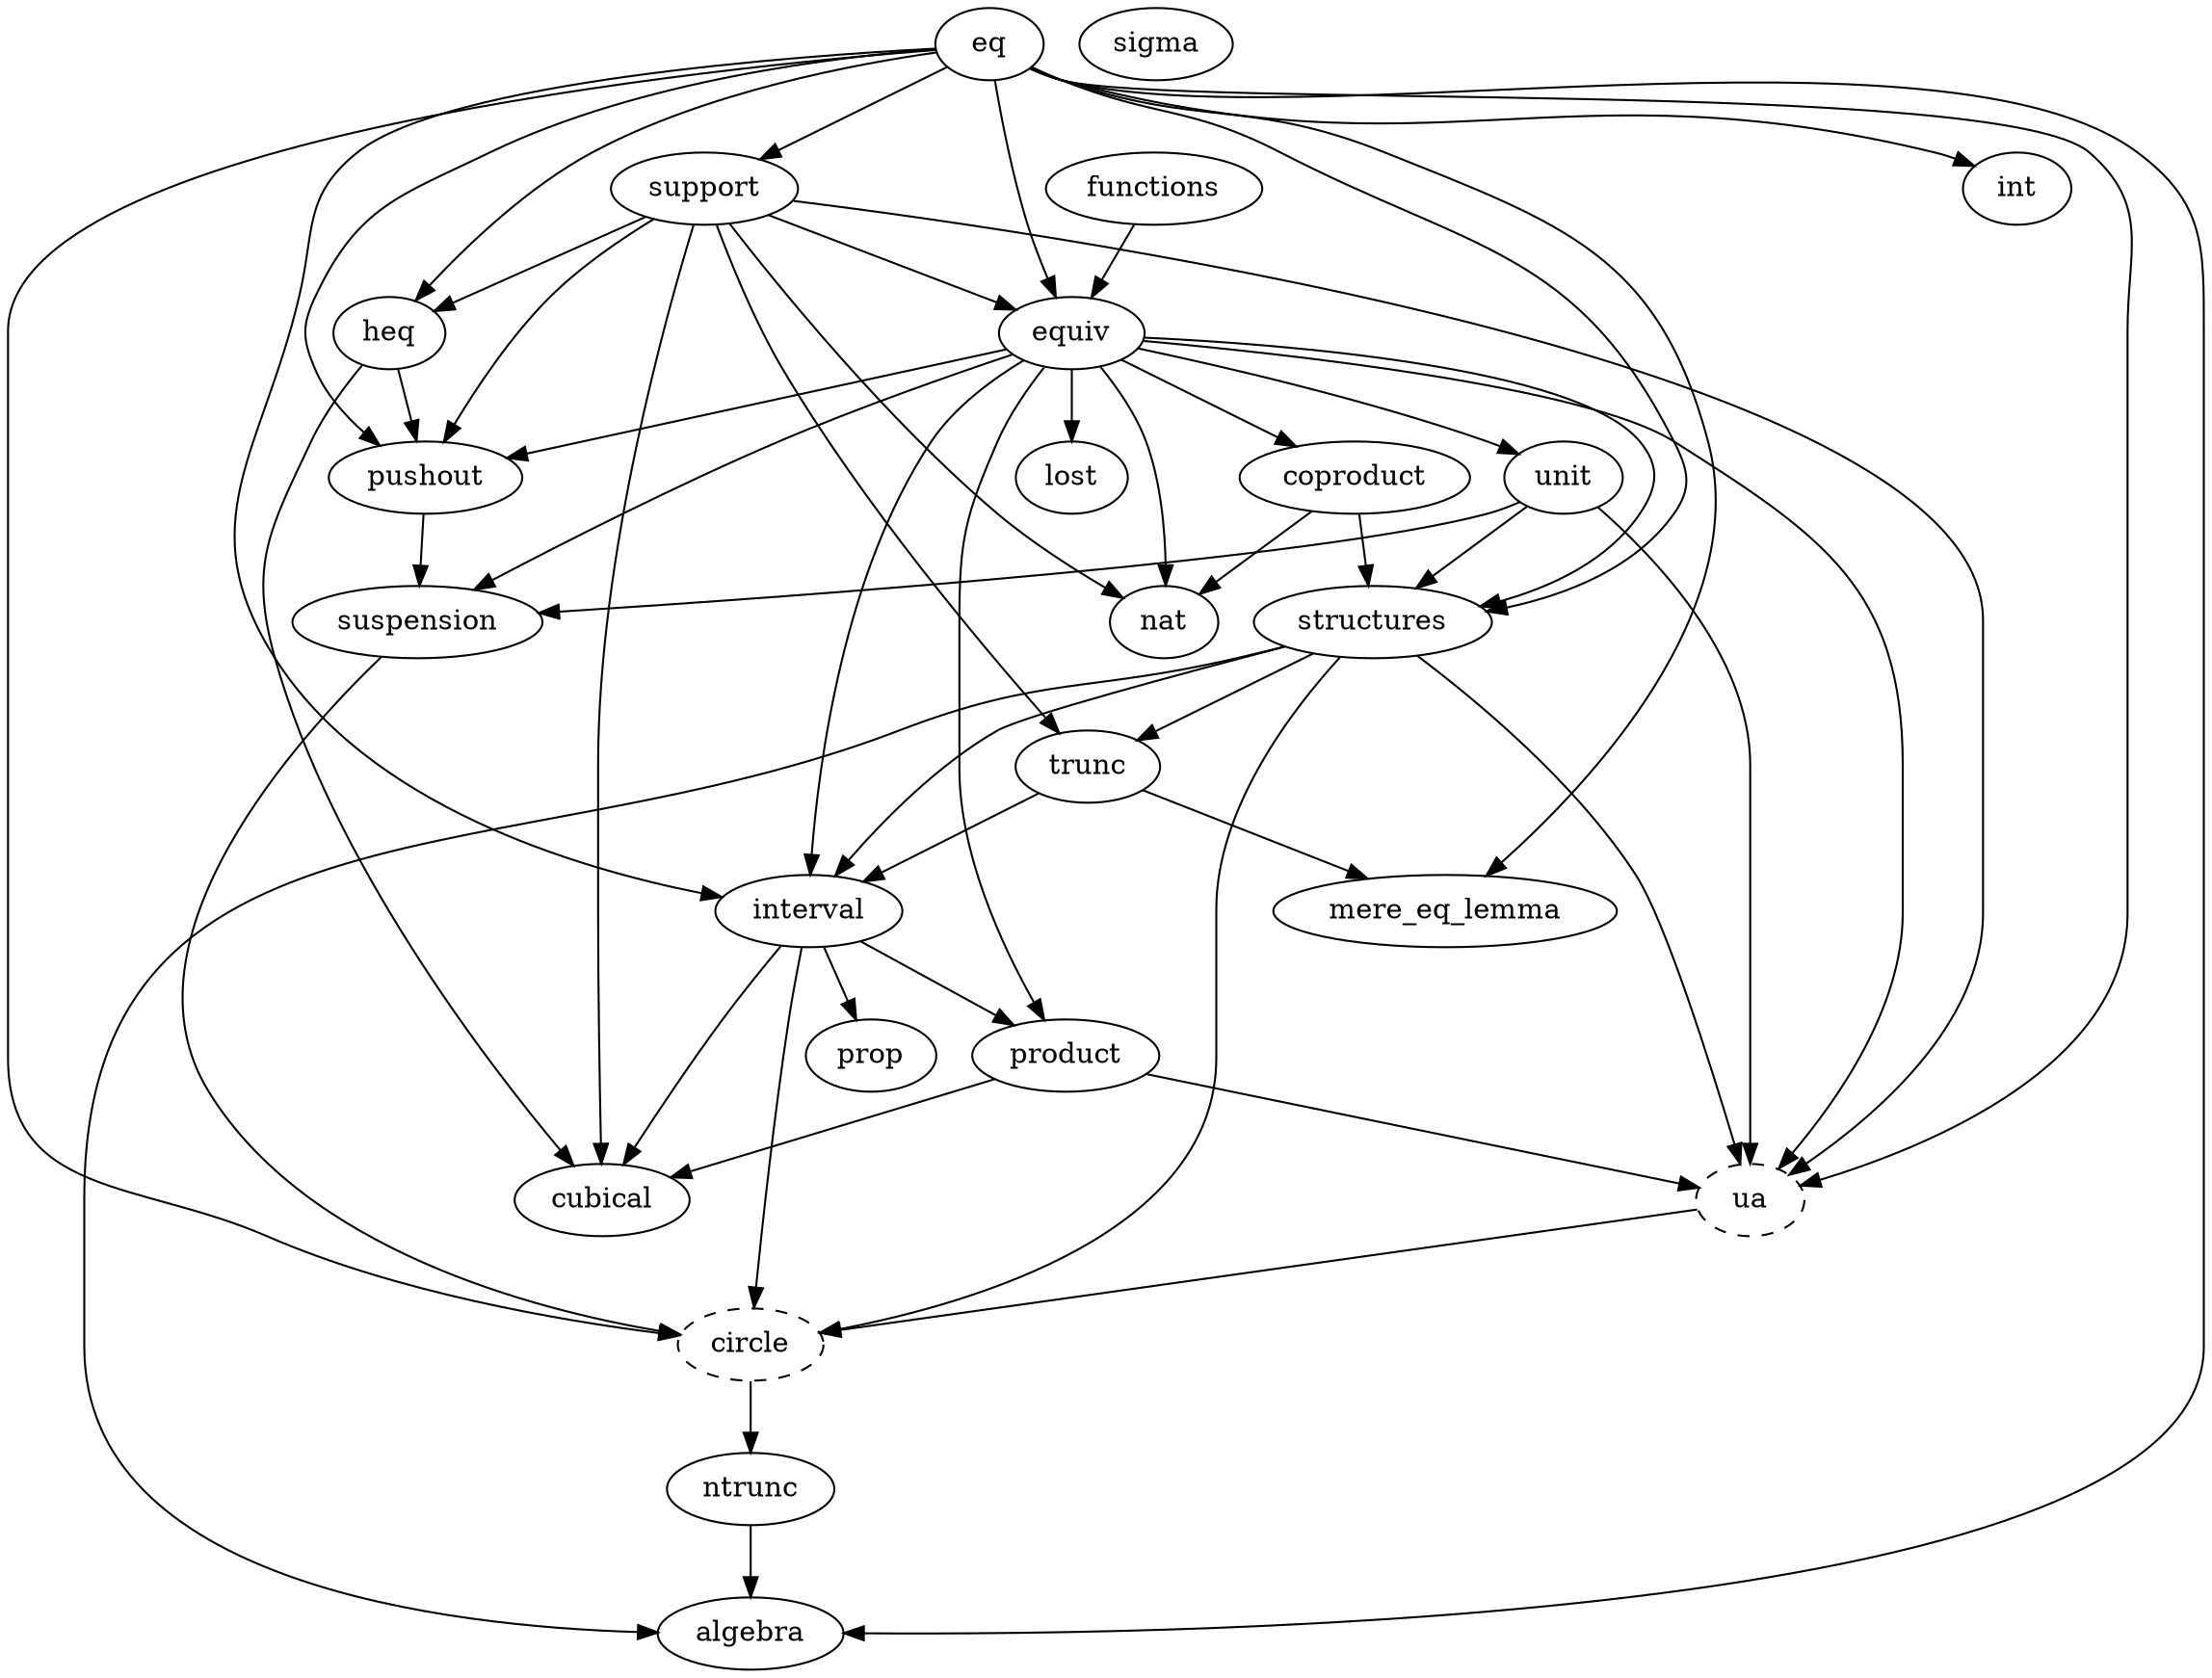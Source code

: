 digraph dependency_map {
  ntrunc -> algebra
  structures -> algebra
  eq -> algebra

  circle [style=dashed]
  suspension -> circle
  structures -> circle
  interval -> circle
  eq -> circle
  ua -> circle

  equiv -> coproduct

  interval -> cubical
  heq -> cubical
  support -> cubical
  product -> cubical

  eq -> heq
  support -> heq

  eq -> equiv
  support -> equiv
  functions -> equiv

  eq -> int

  trunc -> interval
  eq -> interval
  structures -> interval
  equiv -> interval

  eq -> mere_eq_lemma
  trunc -> mere_eq_lemma

  circle -> ntrunc

  equiv -> product
  interval -> product

  interval -> prop

  heq -> pushout
  eq -> pushout
  support -> pushout
  equiv -> pushout

  unit -> structures
  equiv -> structures
  eq -> structures
  coproduct -> structures

  eq -> support

  pushout -> suspension
  unit -> suspension
  equiv -> suspension

  structures -> trunc
  support -> trunc

  ua [style=dashed]
  equiv -> ua
  eq -> ua
  structures -> ua
  unit -> ua
  support -> ua
  product -> ua

  equiv -> unit

  equiv -> nat
  coproduct -> nat
  support -> nat

  equiv -> lost

  sigma
}